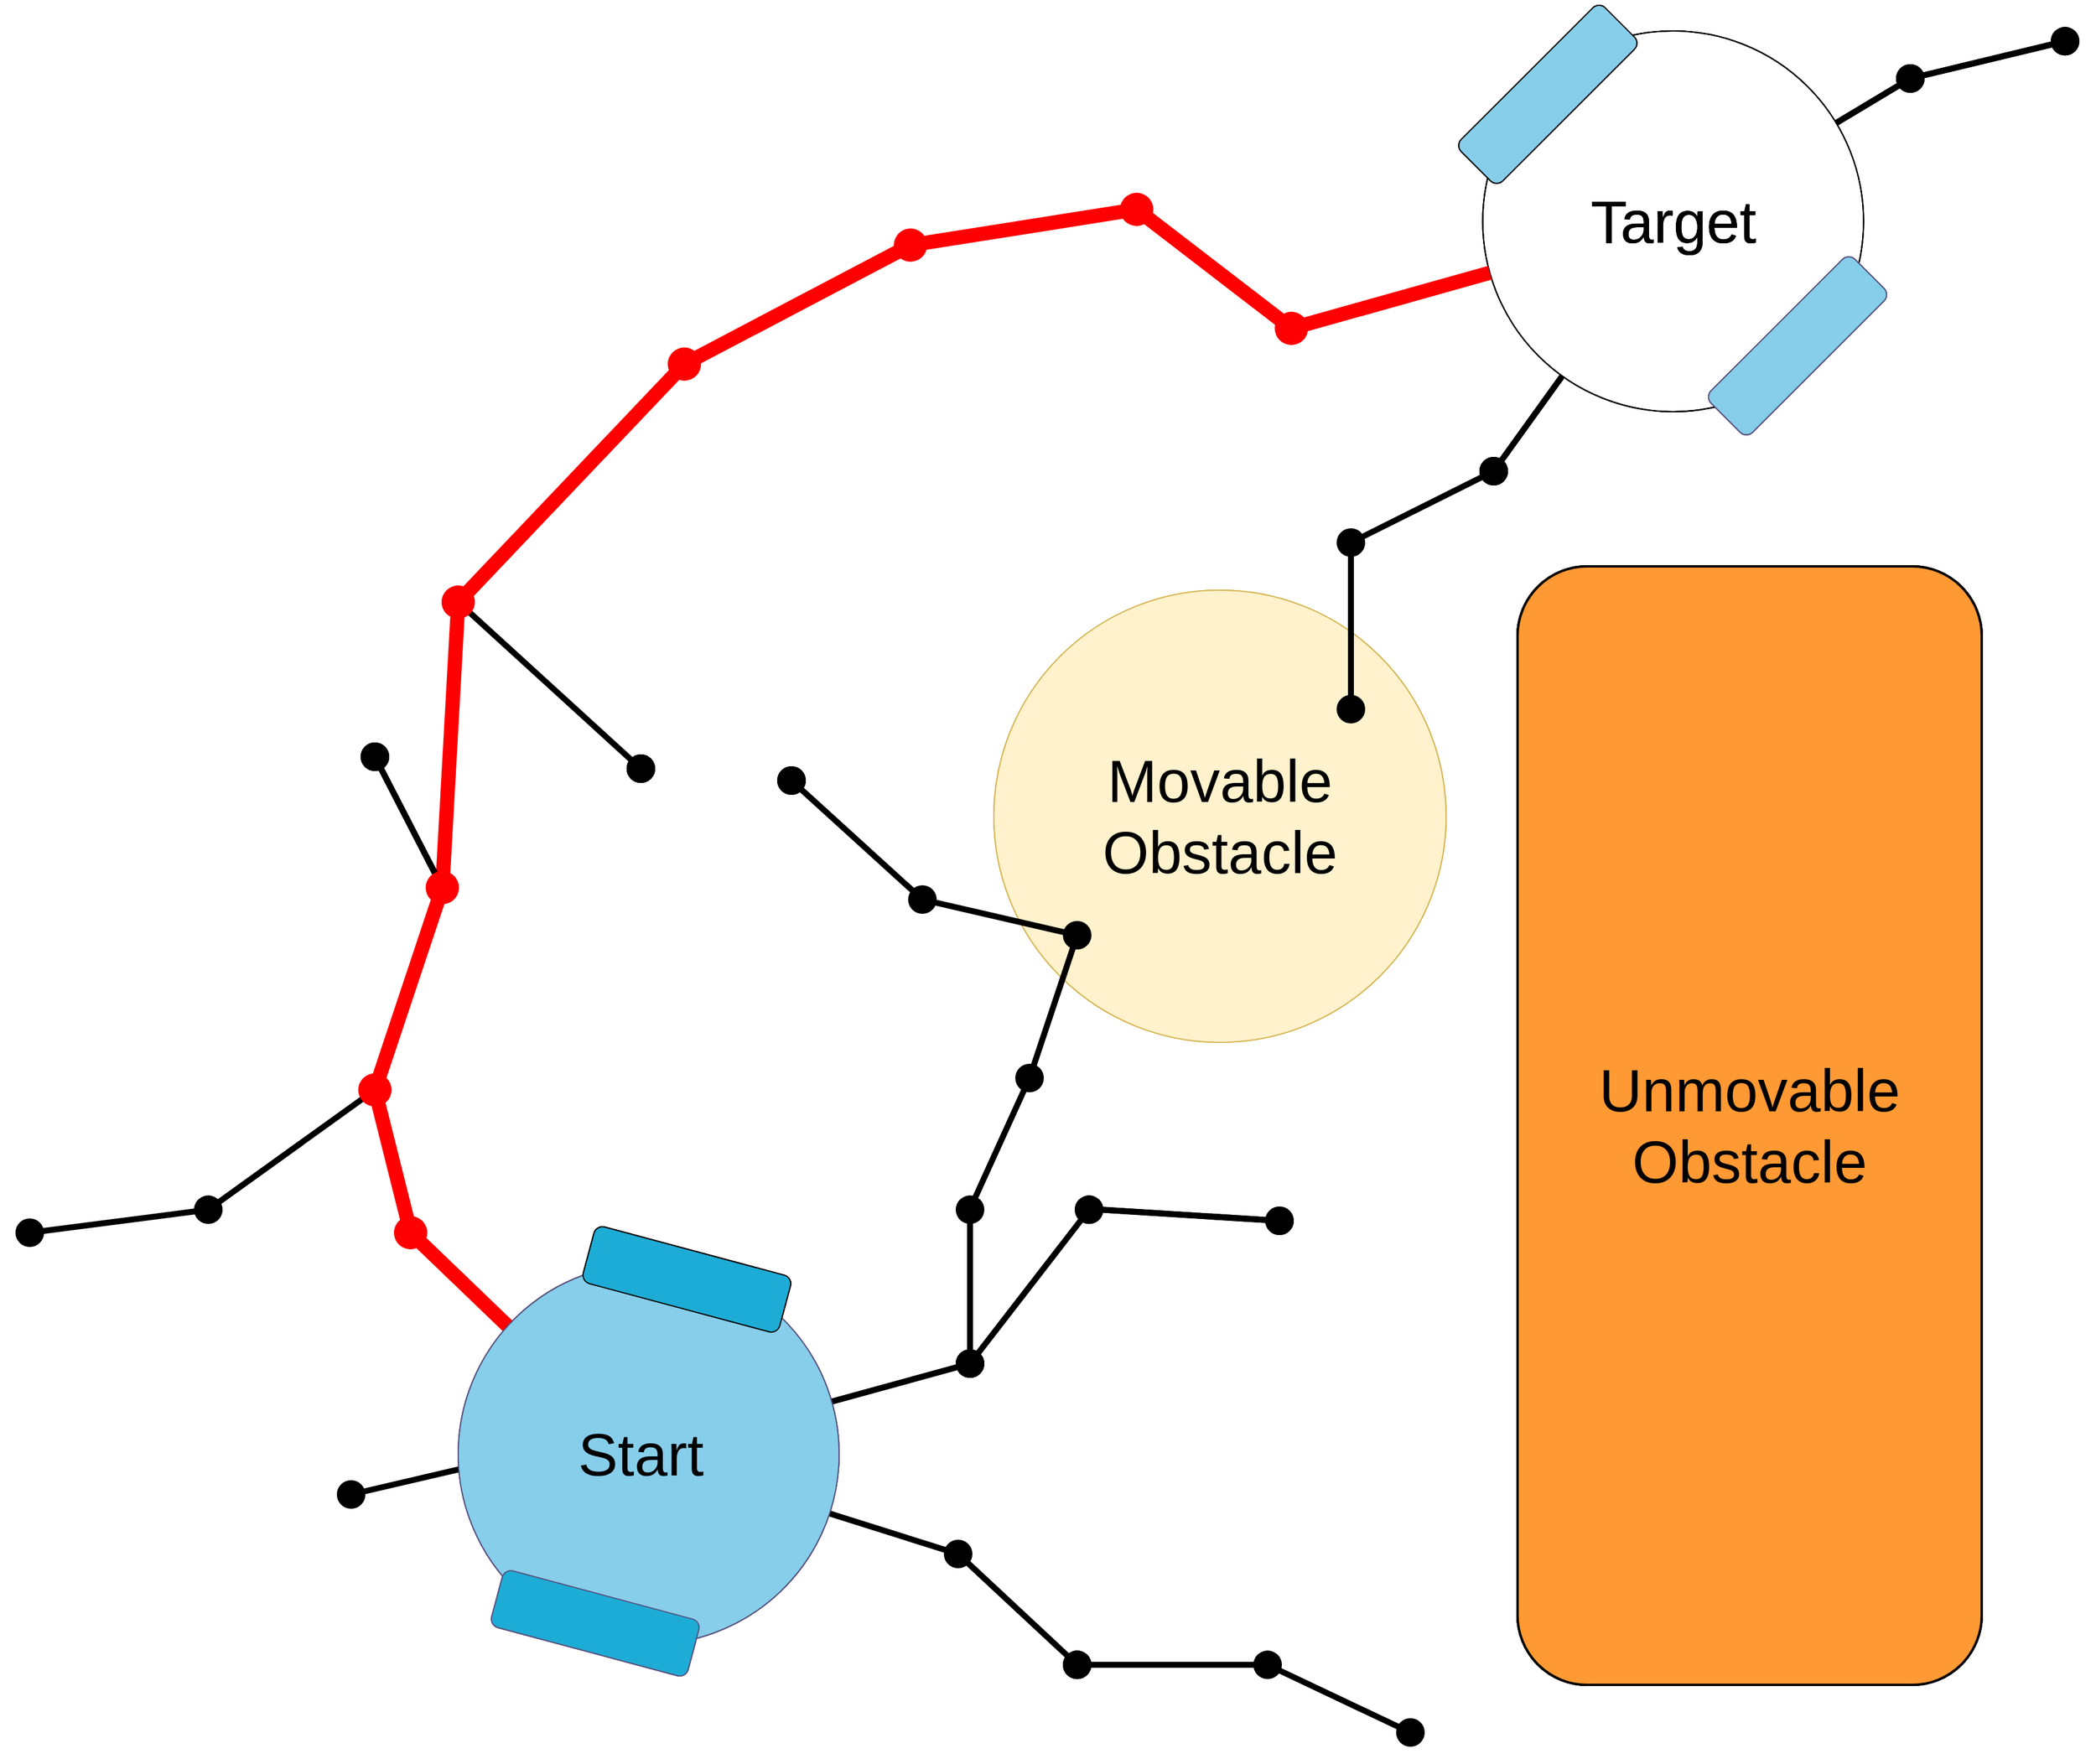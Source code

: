 <mxfile version="20.7.4" type="device"><diagram id="6tD936qQvChspxeGxZ8-" name="Page-1"><mxGraphModel dx="4435" dy="4375" grid="1" gridSize="10" guides="1" tooltips="1" connect="1" arrows="1" fold="1" page="1" pageScale="1" pageWidth="850" pageHeight="1100" math="0" shadow="0"><root><mxCell id="0"/><mxCell id="1" parent="0"/><mxCell id="Y378_VPwZKOwrCZ7YKba-2" value="" style="endArrow=none;html=1;rounded=0;fontSize=41;strokeWidth=5;exitX=0.531;exitY=0.45;exitDx=0;exitDy=0;exitPerimeter=0;" parent="1" target="Y378_VPwZKOwrCZ7YKba-56" edge="1"><mxGeometry width="50" height="50" relative="1" as="geometry"><mxPoint x="270" y="-1490" as="sourcePoint"/><mxPoint x="560" y="-1330" as="targetPoint"/><Array as="points"/></mxGeometry></mxCell><mxCell id="Y378_VPwZKOwrCZ7YKba-3" value="" style="endArrow=none;html=1;rounded=0;fontSize=41;strokeWidth=5;startArrow=none;entryX=0.596;entryY=0.471;entryDx=0;entryDy=0;entryPerimeter=0;exitX=0.459;exitY=0.543;exitDx=0;exitDy=0;exitPerimeter=0;" parent="1" edge="1"><mxGeometry width="50" height="50" relative="1" as="geometry"><mxPoint x="256.65" y="-1250" as="sourcePoint"/><mxPoint x="270" y="-1490" as="targetPoint"/></mxGeometry></mxCell><mxCell id="Y378_VPwZKOwrCZ7YKba-8" value="&lt;font style=&quot;&quot;&gt;&lt;font style=&quot;font-size: 50px;&quot;&gt;Target&lt;/font&gt;&lt;br&gt;&lt;/font&gt;" style="ellipse;whiteSpace=wrap;html=1;aspect=fixed;fillColor=none;strokeWidth=1;" parent="1" vertex="1"><mxGeometry x="1130.73" y="-1970" width="320" height="320" as="geometry"/></mxCell><mxCell id="Y378_VPwZKOwrCZ7YKba-9" value="" style="rounded=1;whiteSpace=wrap;html=1;rotation=-45;fillColor=#87CEEB;" parent="1" vertex="1"><mxGeometry x="1100" y="-1941.34" width="170.91" height="49.27" as="geometry"/></mxCell><mxCell id="Y378_VPwZKOwrCZ7YKba-10" value="" style="rounded=1;whiteSpace=wrap;html=1;rotation=-45;fillColor=#87CEEB;strokeColor=#56517e;gradientColor=none;" parent="1" vertex="1"><mxGeometry x="1309.82" y="-1730" width="170.91" height="49.27" as="geometry"/></mxCell><mxCell id="Y378_VPwZKOwrCZ7YKba-11" value="" style="group;rotation=15;fillColor=none;" parent="1" connectable="0" vertex="1"><mxGeometry x="236.647" y="-959.353" width="370.706" height="370.706" as="geometry"/></mxCell><mxCell id="Y378_VPwZKOwrCZ7YKba-12" value="&lt;font style=&quot;font-size: 41px;&quot;&gt;&lt;br&gt;&lt;/font&gt;" style="ellipse;whiteSpace=wrap;html=1;aspect=fixed;fillColor=#87CEEB;strokeColor=#56517e;strokeWidth=1;rotation=25;" parent="Y378_VPwZKOwrCZ7YKba-11" vertex="1"><mxGeometry x="33.35" y="25.35" width="320" height="320" as="geometry"/></mxCell><mxCell id="Y378_VPwZKOwrCZ7YKba-13" value="" style="rounded=1;whiteSpace=wrap;html=1;rotation=15;fillColor=#1dacd6;" parent="Y378_VPwZKOwrCZ7YKba-11" vertex="1"><mxGeometry x="140" y="14" width="170.91" height="49.27" as="geometry"/></mxCell><mxCell id="Y378_VPwZKOwrCZ7YKba-14" value="" style="rounded=1;whiteSpace=wrap;html=1;rotation=15;fillColor=#1dacd6;strokeColor=#56517e;gradientColor=none;" parent="Y378_VPwZKOwrCZ7YKba-11" vertex="1"><mxGeometry x="63" y="303" width="170.91" height="49.27" as="geometry"/></mxCell><mxCell id="Y378_VPwZKOwrCZ7YKba-15" value="&lt;font style=&quot;font-size: 51px;&quot;&gt;Start&lt;/font&gt;" style="text;html=1;align=center;verticalAlign=middle;resizable=0;points=[];autosize=1;strokeColor=none;fillColor=none;fontSize=41;" parent="1" vertex="1"><mxGeometry x="358.45" y="-809" width="130" height="70" as="geometry"/></mxCell><mxCell id="Y378_VPwZKOwrCZ7YKba-16" value="&lt;font style=&quot;font-size: 41px;&quot;&gt;Unmovable&lt;br&gt;Obstacle&lt;/font&gt;" style="rounded=1;whiteSpace=wrap;html=1;strokeWidth=2;fillColor=#FF9933;" parent="1" vertex="1"><mxGeometry x="1180" y="-1500" width="250" height="920" as="geometry"/></mxCell><mxCell id="Y378_VPwZKOwrCZ7YKba-17" value="&lt;font style=&quot;font-size: 50px;&quot;&gt;Movable&lt;br&gt;Obstacle&lt;/font&gt;" style="ellipse;whiteSpace=wrap;html=1;aspect=fixed;fillColor=#fff2cc;strokeColor=#d6b656;" parent="1" vertex="1"><mxGeometry x="720" y="-1500" width="380" height="380" as="geometry"/></mxCell><mxCell id="Y378_VPwZKOwrCZ7YKba-18" value="" style="endArrow=none;html=1;rounded=0;fontSize=41;entryX=0.45;entryY=0.6;entryDx=0;entryDy=0;entryPerimeter=0;strokeWidth=5;" parent="1" source="Y378_VPwZKOwrCZ7YKba-24" target="Y378_VPwZKOwrCZ7YKba-30" edge="1"><mxGeometry width="50" height="50" relative="1" as="geometry"><mxPoint x="510" y="-1860" as="sourcePoint"/><mxPoint x="390" y="-1744.63" as="targetPoint"/></mxGeometry></mxCell><mxCell id="Y378_VPwZKOwrCZ7YKba-19" value="" style="endArrow=none;html=1;rounded=0;fontSize=41;strokeWidth=5;" parent="1" edge="1"><mxGeometry width="50" height="50" relative="1" as="geometry"><mxPoint x="200" y="-1080.0" as="sourcePoint"/><mxPoint x="200" y="-1080" as="targetPoint"/></mxGeometry></mxCell><mxCell id="Y378_VPwZKOwrCZ7YKba-24" value="" style="shape=waypoint;sketch=0;fillStyle=solid;size=6;pointerEvents=1;points=[];fillColor=none;resizable=0;rotatable=0;perimeter=centerPerimeter;snapToPoint=1;fontSize=41;strokeColor=#000000;strokeWidth=10;" parent="1" vertex="1"><mxGeometry x="1600" y="-1981.34" width="40" height="40" as="geometry"/></mxCell><mxCell id="Y378_VPwZKOwrCZ7YKba-25" value="" style="shape=waypoint;sketch=0;fillStyle=solid;size=6;pointerEvents=1;points=[];fillColor=none;resizable=0;rotatable=0;perimeter=centerPerimeter;snapToPoint=1;fontSize=41;strokeColor=#000000;strokeWidth=10;" parent="1" vertex="1"><mxGeometry x="770" y="-616.83" width="40" height="40" as="geometry"/></mxCell><mxCell id="Y378_VPwZKOwrCZ7YKba-26" value="" style="shape=waypoint;sketch=0;fillStyle=solid;size=6;pointerEvents=1;points=[];fillColor=none;resizable=0;rotatable=0;perimeter=centerPerimeter;snapToPoint=1;fontSize=41;strokeColor=#000000;strokeWidth=10;" parent="1" vertex="1"><mxGeometry x="680" y="-870" width="40" height="40" as="geometry"/></mxCell><mxCell id="Y378_VPwZKOwrCZ7YKba-29" value="" style="shape=waypoint;sketch=0;fillStyle=solid;size=6;pointerEvents=1;points=[];fillColor=none;resizable=0;rotatable=0;perimeter=centerPerimeter;snapToPoint=1;fontSize=41;strokeColor=#000000;strokeWidth=10;" parent="1" vertex="1"><mxGeometry x="1120" y="-1620" width="40" height="40" as="geometry"/></mxCell><mxCell id="Y378_VPwZKOwrCZ7YKba-30" value="" style="shape=waypoint;sketch=0;fillStyle=solid;size=6;pointerEvents=1;points=[];fillColor=none;resizable=0;rotatable=0;perimeter=centerPerimeter;snapToPoint=1;fontSize=41;strokeColor=#000000;strokeWidth=10;" parent="1" vertex="1"><mxGeometry x="1470" y="-1950" width="40" height="40" as="geometry"/></mxCell><mxCell id="Y378_VPwZKOwrCZ7YKba-31" value="" style="shape=waypoint;sketch=0;fillStyle=solid;size=6;pointerEvents=1;points=[];fillColor=none;resizable=0;rotatable=0;perimeter=centerPerimeter;snapToPoint=1;fontSize=41;strokeColor=#000000;strokeWidth=10;" parent="1" vertex="1"><mxGeometry x="1000" y="-1420" width="40" height="40" as="geometry"/></mxCell><mxCell id="Y378_VPwZKOwrCZ7YKba-33" value="" style="shape=waypoint;sketch=0;fillStyle=solid;size=6;pointerEvents=1;points=[];fillColor=none;resizable=0;rotatable=0;perimeter=centerPerimeter;snapToPoint=1;fontSize=41;strokeColor=#000000;strokeWidth=10;" parent="1" vertex="1"><mxGeometry x="180" y="-1380" width="40" height="40" as="geometry"/></mxCell><mxCell id="Y378_VPwZKOwrCZ7YKba-34" value="" style="endArrow=none;html=1;rounded=0;fontSize=41;strokeWidth=5;startArrow=none;exitX=0;exitY=0.05;exitDx=0;exitDy=0;exitPerimeter=0;" parent="1" source="Y378_VPwZKOwrCZ7YKba-29" target="Y378_VPwZKOwrCZ7YKba-8" edge="1"><mxGeometry width="50" height="50" relative="1" as="geometry"><mxPoint x="210" y="-1070" as="sourcePoint"/><mxPoint x="411.543" y="-794" as="targetPoint"/></mxGeometry></mxCell><mxCell id="Y378_VPwZKOwrCZ7YKba-36" value="" style="endArrow=none;html=1;rounded=0;fontSize=41;strokeWidth=5;startArrow=none;strokeColor=#CB410B;" parent="1" edge="1"><mxGeometry width="50" height="50" relative="1" as="geometry"><mxPoint x="840" y="-1820" as="sourcePoint"/><mxPoint x="840" y="-1820" as="targetPoint"/><Array as="points"><mxPoint x="840" y="-1820"/></Array></mxGeometry></mxCell><mxCell id="Y378_VPwZKOwrCZ7YKba-37" value="" style="endArrow=none;html=1;rounded=0;fontSize=41;strokeWidth=5;" parent="1" source="Y378_VPwZKOwrCZ7YKba-30" target="Y378_VPwZKOwrCZ7YKba-8" edge="1"><mxGeometry width="50" height="50" relative="1" as="geometry"><mxPoint x="900" y="-1799.27" as="sourcePoint"/><mxPoint x="610" y="-1830.0" as="targetPoint"/><Array as="points"/></mxGeometry></mxCell><mxCell id="Y378_VPwZKOwrCZ7YKba-45" value="" style="endArrow=none;html=1;rounded=0;fontSize=41;strokeWidth=5;startArrow=none;exitDx=0;exitDy=0;exitPerimeter=0;" parent="1" edge="1"><mxGeometry width="50" height="50" relative="1" as="geometry"><mxPoint x="256.65" y="-1250" as="sourcePoint"/><mxPoint x="260" y="-1240" as="targetPoint"/></mxGeometry></mxCell><mxCell id="Y378_VPwZKOwrCZ7YKba-46" value="" style="endArrow=none;html=1;rounded=0;fontSize=41;strokeWidth=5;startArrow=none;" parent="1" edge="1"><mxGeometry width="50" height="50" relative="1" as="geometry"><mxPoint x="200" y="-1360" as="sourcePoint"/><mxPoint x="256.65" y="-1250" as="targetPoint"/></mxGeometry></mxCell><mxCell id="Y378_VPwZKOwrCZ7YKba-55" value="" style="shape=waypoint;sketch=0;fillStyle=solid;size=6;pointerEvents=1;points=[];fillColor=none;resizable=0;rotatable=0;perimeter=centerPerimeter;snapToPoint=1;fontSize=41;strokeColor=#000000;strokeWidth=10;" parent="1" vertex="1"><mxGeometry x="770" y="-1280" width="40" height="40" as="geometry"/></mxCell><mxCell id="Y378_VPwZKOwrCZ7YKba-56" value="" style="shape=waypoint;sketch=0;fillStyle=solid;size=6;pointerEvents=1;points=[];fillColor=none;resizable=0;rotatable=0;perimeter=centerPerimeter;snapToPoint=1;fontSize=41;strokeColor=#000000;strokeWidth=10;" parent="1" vertex="1"><mxGeometry x="403.45" y="-1370" width="40" height="40" as="geometry"/></mxCell><mxCell id="Y378_VPwZKOwrCZ7YKba-57" value="" style="shape=waypoint;sketch=0;fillStyle=solid;size=6;pointerEvents=1;points=[];fillColor=none;resizable=0;rotatable=0;perimeter=centerPerimeter;snapToPoint=1;fontSize=41;strokeColor=#000000;strokeWidth=10;" parent="1" vertex="1"><mxGeometry x="530" y="-1360" width="40" height="40" as="geometry"/></mxCell><mxCell id="Y378_VPwZKOwrCZ7YKba-66" value="&lt;font style=&quot;font-size: 50px;&quot;&gt;Unmovable&lt;br&gt;Obstacle&lt;/font&gt;" style="rounded=1;whiteSpace=wrap;html=1;strokeWidth=2;fillColor=#FF9933;" parent="1" vertex="1"><mxGeometry x="1160" y="-1520" width="390" height="940" as="geometry"/></mxCell><mxCell id="Y378_VPwZKOwrCZ7YKba-71" value="" style="endArrow=none;html=1;rounded=0;fontSize=41;strokeWidth=5;strokeColor=#CB410B;" parent="1" source="Y378_VPwZKOwrCZ7YKba-72" edge="1"><mxGeometry width="50" height="50" relative="1" as="geometry"><mxPoint x="-380" y="-1588.66" as="sourcePoint"/><mxPoint x="650" y="-1790.0" as="targetPoint"/></mxGeometry></mxCell><mxCell id="Y378_VPwZKOwrCZ7YKba-72" value="" style="shape=waypoint;sketch=0;fillStyle=solid;size=6;pointerEvents=1;points=[];fillColor=none;resizable=0;rotatable=0;perimeter=centerPerimeter;snapToPoint=1;fontSize=41;strokeColor=#CB410B;strokeWidth=10;" parent="1" vertex="1"><mxGeometry x="440" y="-1710" width="40" height="40" as="geometry"/></mxCell><mxCell id="Y378_VPwZKOwrCZ7YKba-73" value="" style="endArrow=none;html=1;rounded=0;fontSize=41;strokeWidth=12;entryX=0.444;entryY=0.51;entryDx=0;entryDy=0;entryPerimeter=0;exitX=0.416;exitY=0.605;exitDx=0;exitDy=0;exitPerimeter=0;strokeColor=#fe0001;" parent="1" source="Y378_VPwZKOwrCZ7YKba-72" edge="1"><mxGeometry width="50" height="50" relative="1" as="geometry"><mxPoint x="473.45" y="-1650.73" as="sourcePoint"/><mxPoint x="270" y="-1490" as="targetPoint"/></mxGeometry></mxCell><mxCell id="Y378_VPwZKOwrCZ7YKba-75" value="" style="shape=waypoint;sketch=0;fillStyle=solid;size=6;pointerEvents=1;points=[];fillColor=none;resizable=0;rotatable=0;perimeter=centerPerimeter;snapToPoint=1;fontSize=41;strokeColor=#CB410B;strokeWidth=10;" parent="1" vertex="1"><mxGeometry x="630" y="-1810" width="40" height="40" as="geometry"/></mxCell><mxCell id="Z4oEJPBdZ4U0555KeM3g-126" value="" style="endArrow=none;html=1;rounded=0;fontSize=41;strokeWidth=12;startArrow=none;entryX=0.596;entryY=0.471;entryDx=0;entryDy=0;entryPerimeter=0;exitX=0.459;exitY=0.543;exitDx=0;exitDy=0;exitPerimeter=0;strokeColor=#fe0001;" parent="1" edge="1"><mxGeometry width="50" height="50" relative="1" as="geometry"><mxPoint x="256.65" y="-1250" as="sourcePoint"/><mxPoint x="270" y="-1490" as="targetPoint"/></mxGeometry></mxCell><mxCell id="Z4oEJPBdZ4U0555KeM3g-127" value="" style="endArrow=none;html=1;rounded=0;fontSize=41;strokeWidth=5;exitX=0.333;exitY=0.533;exitDx=0;exitDy=0;exitPerimeter=0;" parent="1" source="Z4oEJPBdZ4U0555KeM3g-143" target="Z4oEJPBdZ4U0555KeM3g-135" edge="1"><mxGeometry width="50" height="50" relative="1" as="geometry"><mxPoint x="975" y="-649.27" as="sourcePoint"/><mxPoint x="685" y="-680" as="targetPoint"/><Array as="points"/></mxGeometry></mxCell><mxCell id="Z4oEJPBdZ4U0555KeM3g-128" value="&lt;font style=&quot;&quot;&gt;&lt;font style=&quot;font-size: 50px;&quot;&gt;Target&lt;/font&gt;&lt;br&gt;&lt;/font&gt;" style="ellipse;whiteSpace=wrap;html=1;aspect=fixed;fillColor=none;strokeWidth=1;" parent="1" vertex="1"><mxGeometry x="1130.73" y="-1970" width="320" height="320" as="geometry"/></mxCell><mxCell id="Z4oEJPBdZ4U0555KeM3g-129" value="" style="rounded=1;whiteSpace=wrap;html=1;rotation=-45;fillColor=#87CEEB;" parent="1" vertex="1"><mxGeometry x="1100" y="-1941.34" width="170.91" height="49.27" as="geometry"/></mxCell><mxCell id="Z4oEJPBdZ4U0555KeM3g-130" value="" style="rounded=1;whiteSpace=wrap;html=1;rotation=-45;fillColor=#87CEEB;strokeColor=#56517e;gradientColor=none;" parent="1" vertex="1"><mxGeometry x="1309.82" y="-1730" width="170.91" height="49.27" as="geometry"/></mxCell><mxCell id="Z4oEJPBdZ4U0555KeM3g-131" value="" style="group;rotation=15;fillColor=none;" parent="1" connectable="0" vertex="1"><mxGeometry x="236.647" y="-959.353" width="370.706" height="370.706" as="geometry"/></mxCell><mxCell id="Z4oEJPBdZ4U0555KeM3g-132" value="&lt;font style=&quot;font-size: 41px;&quot;&gt;&lt;br&gt;&lt;/font&gt;" style="ellipse;whiteSpace=wrap;html=1;aspect=fixed;fillColor=#87CEEB;strokeColor=#56517e;strokeWidth=1;rotation=25;" parent="Z4oEJPBdZ4U0555KeM3g-131" vertex="1"><mxGeometry x="33.35" y="25.35" width="320" height="320" as="geometry"/></mxCell><mxCell id="Z4oEJPBdZ4U0555KeM3g-133" value="" style="rounded=1;whiteSpace=wrap;html=1;rotation=15;fillColor=#1dacd6;" parent="Z4oEJPBdZ4U0555KeM3g-131" vertex="1"><mxGeometry x="140" y="14" width="170.91" height="49.27" as="geometry"/></mxCell><mxCell id="Z4oEJPBdZ4U0555KeM3g-134" value="" style="rounded=1;whiteSpace=wrap;html=1;rotation=15;fillColor=#1dacd6;strokeColor=#56517e;gradientColor=none;" parent="Z4oEJPBdZ4U0555KeM3g-131" vertex="1"><mxGeometry x="63" y="303" width="170.91" height="49.27" as="geometry"/></mxCell><mxCell id="Z4oEJPBdZ4U0555KeM3g-135" value="&lt;font style=&quot;font-size: 51px;&quot;&gt;Start&lt;/font&gt;" style="text;html=1;align=center;verticalAlign=middle;resizable=0;points=[];autosize=1;strokeColor=none;fillColor=none;fontSize=41;" parent="1" vertex="1"><mxGeometry x="358.45" y="-809" width="130" height="70" as="geometry"/></mxCell><mxCell id="Z4oEJPBdZ4U0555KeM3g-136" value="&lt;font style=&quot;font-size: 41px;&quot;&gt;Unmovable&lt;br&gt;Obstacle&lt;/font&gt;" style="rounded=1;whiteSpace=wrap;html=1;strokeWidth=2;fillColor=#FF9933;" parent="1" vertex="1"><mxGeometry x="1180" y="-1500" width="250" height="920" as="geometry"/></mxCell><mxCell id="Z4oEJPBdZ4U0555KeM3g-137" value="&lt;font style=&quot;font-size: 50px;&quot;&gt;Movable&lt;br&gt;Obstacle&lt;/font&gt;" style="ellipse;whiteSpace=wrap;html=1;aspect=fixed;fillColor=#fff2cc;strokeColor=#d6b656;" parent="1" vertex="1"><mxGeometry x="720" y="-1500" width="380" height="380" as="geometry"/></mxCell><mxCell id="Z4oEJPBdZ4U0555KeM3g-138" value="" style="endArrow=none;html=1;rounded=0;fontSize=41;entryX=0.45;entryY=0.6;entryDx=0;entryDy=0;entryPerimeter=0;strokeWidth=5;" parent="1" source="Z4oEJPBdZ4U0555KeM3g-141" target="Z4oEJPBdZ4U0555KeM3g-145" edge="1"><mxGeometry width="50" height="50" relative="1" as="geometry"><mxPoint x="510" y="-1860" as="sourcePoint"/><mxPoint x="390" y="-1744.63" as="targetPoint"/></mxGeometry></mxCell><mxCell id="Z4oEJPBdZ4U0555KeM3g-139" value="" style="endArrow=none;html=1;rounded=0;fontSize=41;strokeWidth=5;" parent="1" edge="1"><mxGeometry width="50" height="50" relative="1" as="geometry"><mxPoint x="200" y="-1080" as="sourcePoint"/><mxPoint x="200" y="-1080" as="targetPoint"/></mxGeometry></mxCell><mxCell id="Z4oEJPBdZ4U0555KeM3g-141" value="" style="shape=waypoint;sketch=0;fillStyle=solid;size=6;pointerEvents=1;points=[];fillColor=none;resizable=0;rotatable=0;perimeter=centerPerimeter;snapToPoint=1;fontSize=41;strokeColor=#000000;strokeWidth=10;" parent="1" vertex="1"><mxGeometry x="1600" y="-1981.34" width="40" height="40" as="geometry"/></mxCell><mxCell id="Z4oEJPBdZ4U0555KeM3g-142" value="" style="shape=waypoint;sketch=0;fillStyle=solid;size=6;pointerEvents=1;points=[];fillColor=none;resizable=0;rotatable=0;perimeter=centerPerimeter;snapToPoint=1;fontSize=41;strokeColor=#000000;strokeWidth=10;" parent="1" vertex="1"><mxGeometry x="770" y="-616.83" width="40" height="40" as="geometry"/></mxCell><mxCell id="Z4oEJPBdZ4U0555KeM3g-143" value="" style="shape=waypoint;sketch=0;fillStyle=solid;size=6;pointerEvents=1;points=[];fillColor=none;resizable=0;rotatable=0;perimeter=centerPerimeter;snapToPoint=1;fontSize=41;strokeColor=#000000;strokeWidth=10;" parent="1" vertex="1"><mxGeometry x="680" y="-870" width="40" height="40" as="geometry"/></mxCell><mxCell id="Z4oEJPBdZ4U0555KeM3g-144" value="" style="shape=waypoint;sketch=0;fillStyle=solid;size=6;pointerEvents=1;points=[];fillColor=none;resizable=0;rotatable=0;perimeter=centerPerimeter;snapToPoint=1;fontSize=41;strokeColor=#000000;strokeWidth=10;" parent="1" vertex="1"><mxGeometry x="1120" y="-1620" width="40" height="40" as="geometry"/></mxCell><mxCell id="Z4oEJPBdZ4U0555KeM3g-145" value="" style="shape=waypoint;sketch=0;fillStyle=solid;size=6;pointerEvents=1;points=[];fillColor=none;resizable=0;rotatable=0;perimeter=centerPerimeter;snapToPoint=1;fontSize=41;strokeColor=#000000;strokeWidth=10;" parent="1" vertex="1"><mxGeometry x="1470" y="-1950" width="40" height="40" as="geometry"/></mxCell><mxCell id="Z4oEJPBdZ4U0555KeM3g-146" value="" style="shape=waypoint;sketch=0;fillStyle=solid;size=6;pointerEvents=1;points=[];fillColor=none;resizable=0;rotatable=0;perimeter=centerPerimeter;snapToPoint=1;fontSize=41;strokeColor=#000000;strokeWidth=10;" parent="1" vertex="1"><mxGeometry x="1000" y="-1420" width="40" height="40" as="geometry"/></mxCell><mxCell id="Z4oEJPBdZ4U0555KeM3g-147" value="" style="shape=waypoint;sketch=0;fillStyle=solid;size=6;pointerEvents=1;points=[];fillColor=none;resizable=0;rotatable=0;perimeter=centerPerimeter;snapToPoint=1;fontSize=41;strokeColor=#000000;strokeWidth=10;" parent="1" vertex="1"><mxGeometry x="180" y="-1380" width="40" height="40" as="geometry"/></mxCell><mxCell id="Z4oEJPBdZ4U0555KeM3g-148" value="" style="endArrow=none;html=1;rounded=0;fontSize=41;strokeWidth=5;startArrow=none;strokeColor=#CB410B;" parent="1" source="Z4oEJPBdZ4U0555KeM3g-154" edge="1"><mxGeometry width="50" height="50" relative="1" as="geometry"><mxPoint x="890" y="-1809.27" as="sourcePoint"/><mxPoint x="840" y="-1820" as="targetPoint"/><Array as="points"><mxPoint x="840" y="-1820"/></Array></mxGeometry></mxCell><mxCell id="Z4oEJPBdZ4U0555KeM3g-149" value="" style="endArrow=none;html=1;rounded=0;fontSize=41;strokeWidth=5;" parent="1" source="Z4oEJPBdZ4U0555KeM3g-145" target="Z4oEJPBdZ4U0555KeM3g-128" edge="1"><mxGeometry width="50" height="50" relative="1" as="geometry"><mxPoint x="900" y="-1799.27" as="sourcePoint"/><mxPoint x="610" y="-1830.0" as="targetPoint"/><Array as="points"/></mxGeometry></mxCell><mxCell id="Z4oEJPBdZ4U0555KeM3g-150" value="" style="endArrow=none;html=1;rounded=0;fontSize=41;strokeWidth=5;startArrow=none;entryX=0.484;entryY=0.57;entryDx=0;entryDy=0;entryPerimeter=0;" parent="1" edge="1"><mxGeometry width="50" height="50" relative="1" as="geometry"><mxPoint x="200" y="-1080" as="sourcePoint"/><mxPoint x="256.65" y="-1250" as="targetPoint"/></mxGeometry></mxCell><mxCell id="Z4oEJPBdZ4U0555KeM3g-151" value="" style="endArrow=none;html=1;rounded=0;fontSize=41;strokeWidth=5;startArrow=none;exitDx=0;exitDy=0;exitPerimeter=0;" parent="1" edge="1"><mxGeometry width="50" height="50" relative="1" as="geometry"><mxPoint x="256.65" y="-1250" as="sourcePoint"/><mxPoint x="260" y="-1240" as="targetPoint"/></mxGeometry></mxCell><mxCell id="Z4oEJPBdZ4U0555KeM3g-152" value="" style="endArrow=none;html=1;rounded=0;fontSize=41;strokeWidth=5;startArrow=none;" parent="1" edge="1"><mxGeometry width="50" height="50" relative="1" as="geometry"><mxPoint x="200" y="-1360.0" as="sourcePoint"/><mxPoint x="256.65" y="-1250" as="targetPoint"/></mxGeometry></mxCell><mxCell id="Z4oEJPBdZ4U0555KeM3g-154" value="" style="shape=waypoint;sketch=0;fillStyle=solid;size=6;pointerEvents=1;points=[];fillColor=none;resizable=0;rotatable=0;perimeter=centerPerimeter;snapToPoint=1;fontSize=41;strokeColor=#CB410B;strokeWidth=10;" parent="1" vertex="1"><mxGeometry x="820" y="-1840" width="40" height="40" as="geometry"/></mxCell><mxCell id="Z4oEJPBdZ4U0555KeM3g-156" value="" style="shape=waypoint;sketch=0;fillStyle=solid;size=6;pointerEvents=1;points=[];fillColor=none;resizable=0;rotatable=0;perimeter=centerPerimeter;snapToPoint=1;fontSize=41;strokeColor=#000000;strokeWidth=10;" parent="1" vertex="1"><mxGeometry x="780" y="-999.35" width="40" height="40" as="geometry"/></mxCell><mxCell id="Z4oEJPBdZ4U0555KeM3g-157" value="" style="shape=waypoint;sketch=0;fillStyle=solid;size=6;pointerEvents=1;points=[];fillColor=none;resizable=0;rotatable=0;perimeter=centerPerimeter;snapToPoint=1;fontSize=41;strokeColor=#000000;strokeWidth=10;" parent="1" vertex="1"><mxGeometry x="940" y="-990" width="40" height="40" as="geometry"/></mxCell><mxCell id="Z4oEJPBdZ4U0555KeM3g-158" value="" style="shape=waypoint;sketch=0;fillStyle=solid;size=6;pointerEvents=1;points=[];fillColor=none;resizable=0;rotatable=0;perimeter=centerPerimeter;snapToPoint=1;fontSize=41;strokeColor=#000000;strokeWidth=10;" parent="1" vertex="1"><mxGeometry x="403.45" y="-1370" width="40" height="40" as="geometry"/></mxCell><mxCell id="Z4oEJPBdZ4U0555KeM3g-159" value="" style="shape=waypoint;sketch=0;fillStyle=solid;size=6;pointerEvents=1;points=[];fillColor=none;resizable=0;rotatable=0;perimeter=centerPerimeter;snapToPoint=1;fontSize=41;strokeColor=#000000;strokeWidth=10;" parent="1" vertex="1"><mxGeometry x="530" y="-1360" width="40" height="40" as="geometry"/></mxCell><mxCell id="Z4oEJPBdZ4U0555KeM3g-160" value="" style="endArrow=none;html=1;rounded=0;fontSize=41;strokeWidth=5;exitX=0.375;exitY=0.45;exitDx=0;exitDy=0;exitPerimeter=0;" parent="1" source="Z4oEJPBdZ4U0555KeM3g-157" edge="1"><mxGeometry width="50" height="50" relative="1" as="geometry"><mxPoint x="720" y="-830" as="sourcePoint"/><mxPoint x="800" y="-980" as="targetPoint"/><Array as="points"/></mxGeometry></mxCell><mxCell id="Z4oEJPBdZ4U0555KeM3g-163" value="&lt;font style=&quot;font-size: 50px;&quot;&gt;Unmovable&lt;br&gt;Obstacle&lt;/font&gt;" style="rounded=1;whiteSpace=wrap;html=1;strokeWidth=2;fillColor=#FF9933;" parent="1" vertex="1"><mxGeometry x="1160" y="-1520" width="390" height="940" as="geometry"/></mxCell><mxCell id="Z4oEJPBdZ4U0555KeM3g-164" value="" style="endArrow=none;html=1;rounded=0;fontSize=41;strokeWidth=5;entryX=0.481;entryY=0.625;entryDx=0;entryDy=0;entryPerimeter=0;strokeColor=#CB410B;" parent="1" edge="1"><mxGeometry width="50" height="50" relative="1" as="geometry"><mxPoint x="650" y="-1790" as="sourcePoint"/><mxPoint x="840" y="-1820" as="targetPoint"/></mxGeometry></mxCell><mxCell id="Z4oEJPBdZ4U0555KeM3g-165" value="" style="endArrow=none;html=1;rounded=0;fontSize=41;strokeWidth=5;strokeColor=#CB410B;" parent="1" edge="1"><mxGeometry width="50" height="50" relative="1" as="geometry"><mxPoint x="460" y="-1690" as="sourcePoint"/><mxPoint x="650" y="-1790.0" as="targetPoint"/></mxGeometry></mxCell><mxCell id="Z4oEJPBdZ4U0555KeM3g-166" value="" style="shape=waypoint;sketch=0;fillStyle=solid;size=6;pointerEvents=1;points=[];fillColor=none;resizable=0;rotatable=0;perimeter=centerPerimeter;snapToPoint=1;fontSize=41;strokeColor=#CB410B;strokeWidth=10;" parent="1" vertex="1"><mxGeometry x="630" y="-1810" width="40" height="40" as="geometry"/></mxCell><mxCell id="Z4oEJPBdZ4U0555KeM3g-167" value="" style="shape=waypoint;sketch=0;fillStyle=solid;size=6;pointerEvents=1;points=[];fillColor=none;resizable=0;rotatable=0;perimeter=centerPerimeter;snapToPoint=1;fontSize=41;strokeColor=#CB410B;strokeWidth=10;" parent="1" vertex="1"><mxGeometry x="440" y="-1710" width="40" height="40" as="geometry"/></mxCell><mxCell id="Z4oEJPBdZ4U0555KeM3g-169" value="" style="endArrow=none;html=1;rounded=0;fontSize=41;strokeWidth=5;startArrow=none;exitX=0.35;exitY=-0.1;exitDx=0;exitDy=0;exitPerimeter=0;" parent="1" source="Z4oEJPBdZ4U0555KeM3g-217" edge="1"><mxGeometry width="50" height="50" relative="1" as="geometry"><mxPoint x="210" y="-1070" as="sourcePoint"/><mxPoint x="411.543" y="-794" as="targetPoint"/></mxGeometry></mxCell><mxCell id="Z4oEJPBdZ4U0555KeM3g-170" value="" style="endArrow=none;html=1;rounded=0;fontSize=41;strokeWidth=5;" parent="1" source="Z4oEJPBdZ4U0555KeM3g-190" target="Z4oEJPBdZ4U0555KeM3g-180" edge="1"><mxGeometry width="50" height="50" relative="1" as="geometry"><mxPoint x="945" y="-679.27" as="sourcePoint"/><mxPoint x="655" y="-710" as="targetPoint"/><Array as="points"><mxPoint x="690" y="-690"/></Array></mxGeometry></mxCell><mxCell id="Z4oEJPBdZ4U0555KeM3g-171" value="" style="endArrow=none;html=1;rounded=0;fontSize=41;strokeWidth=5;exitX=0.333;exitY=0.533;exitDx=0;exitDy=0;exitPerimeter=0;" parent="1" source="Z4oEJPBdZ4U0555KeM3g-191" target="Z4oEJPBdZ4U0555KeM3g-180" edge="1"><mxGeometry width="50" height="50" relative="1" as="geometry"><mxPoint x="975" y="-649.27" as="sourcePoint"/><mxPoint x="685" y="-680" as="targetPoint"/><Array as="points"/></mxGeometry></mxCell><mxCell id="Z4oEJPBdZ4U0555KeM3g-172" value="" style="endArrow=none;html=1;rounded=0;fontSize=41;strokeWidth=12;startArrow=none;strokeColor=#fe0001;" parent="1" source="Z4oEJPBdZ4U0555KeM3g-185" target="Z4oEJPBdZ4U0555KeM3g-180" edge="1"><mxGeometry width="50" height="50" relative="1" as="geometry"><mxPoint x="200" y="-1080" as="sourcePoint"/><mxPoint x="-130" y="-1440" as="targetPoint"/><Array as="points"><mxPoint x="230" y="-960"/></Array></mxGeometry></mxCell><mxCell id="Z4oEJPBdZ4U0555KeM3g-173" value="&lt;font style=&quot;&quot;&gt;&lt;font style=&quot;font-size: 50px;&quot;&gt;Target&lt;/font&gt;&lt;br&gt;&lt;/font&gt;" style="ellipse;whiteSpace=wrap;html=1;aspect=fixed;fillColor=none;strokeWidth=1;" parent="1" vertex="1"><mxGeometry x="1130.73" y="-1970" width="320" height="320" as="geometry"/></mxCell><mxCell id="Z4oEJPBdZ4U0555KeM3g-174" value="" style="rounded=1;whiteSpace=wrap;html=1;rotation=-45;fillColor=#87CEEB;" parent="1" vertex="1"><mxGeometry x="1100" y="-1941.34" width="170.91" height="49.27" as="geometry"/></mxCell><mxCell id="Z4oEJPBdZ4U0555KeM3g-175" value="" style="rounded=1;whiteSpace=wrap;html=1;rotation=-45;fillColor=#87CEEB;strokeColor=#56517e;gradientColor=none;" parent="1" vertex="1"><mxGeometry x="1309.82" y="-1730" width="170.91" height="49.27" as="geometry"/></mxCell><mxCell id="Z4oEJPBdZ4U0555KeM3g-176" value="" style="group;rotation=15;fillColor=none;" parent="1" connectable="0" vertex="1"><mxGeometry x="236.647" y="-959.353" width="370.706" height="370.706" as="geometry"/></mxCell><mxCell id="Z4oEJPBdZ4U0555KeM3g-177" value="&lt;font style=&quot;font-size: 41px;&quot;&gt;&lt;br&gt;&lt;/font&gt;" style="ellipse;whiteSpace=wrap;html=1;aspect=fixed;fillColor=#87CEEB;strokeColor=#56517e;strokeWidth=1;rotation=25;" parent="Z4oEJPBdZ4U0555KeM3g-176" vertex="1"><mxGeometry x="33.35" y="25.35" width="320" height="320" as="geometry"/></mxCell><mxCell id="Z4oEJPBdZ4U0555KeM3g-178" value="" style="rounded=1;whiteSpace=wrap;html=1;rotation=15;fillColor=#1dacd6;" parent="Z4oEJPBdZ4U0555KeM3g-176" vertex="1"><mxGeometry x="140" y="14" width="170.91" height="49.27" as="geometry"/></mxCell><mxCell id="Z4oEJPBdZ4U0555KeM3g-179" value="" style="rounded=1;whiteSpace=wrap;html=1;rotation=15;fillColor=#1dacd6;strokeColor=#56517e;gradientColor=none;" parent="Z4oEJPBdZ4U0555KeM3g-176" vertex="1"><mxGeometry x="63" y="303" width="170.91" height="49.27" as="geometry"/></mxCell><mxCell id="Z4oEJPBdZ4U0555KeM3g-180" value="&lt;font style=&quot;font-size: 50px;&quot;&gt;Start&lt;/font&gt;" style="text;html=1;align=center;verticalAlign=middle;resizable=0;points=[];autosize=1;strokeColor=none;fillColor=none;fontSize=41;" parent="1" vertex="1"><mxGeometry x="358.45" y="-809" width="130" height="70" as="geometry"/></mxCell><mxCell id="Z4oEJPBdZ4U0555KeM3g-181" value="&lt;font style=&quot;font-size: 50px;&quot;&gt;Unmovable&lt;br&gt;Obstacle&lt;/font&gt;" style="rounded=1;whiteSpace=wrap;html=1;strokeWidth=2;fillColor=#FF9933;" parent="1" vertex="1"><mxGeometry x="1160" y="-1520" width="390" height="940" as="geometry"/></mxCell><mxCell id="Z4oEJPBdZ4U0555KeM3g-182" value="&lt;font style=&quot;font-size: 50px;&quot;&gt;Movable&lt;br&gt;Obstacle&lt;/font&gt;" style="ellipse;whiteSpace=wrap;html=1;aspect=fixed;fillColor=#fff2cc;strokeColor=#d6b656;" parent="1" vertex="1"><mxGeometry x="720" y="-1500" width="380" height="380" as="geometry"/></mxCell><mxCell id="Z4oEJPBdZ4U0555KeM3g-183" value="" style="endArrow=none;html=1;rounded=0;fontSize=41;entryX=0.45;entryY=0.6;entryDx=0;entryDy=0;entryPerimeter=0;strokeWidth=5;" parent="1" source="Z4oEJPBdZ4U0555KeM3g-189" target="Z4oEJPBdZ4U0555KeM3g-195" edge="1"><mxGeometry width="50" height="50" relative="1" as="geometry"><mxPoint x="510" y="-1860" as="sourcePoint"/><mxPoint x="390" y="-1744.63" as="targetPoint"/></mxGeometry></mxCell><mxCell id="Z4oEJPBdZ4U0555KeM3g-184" value="" style="endArrow=none;html=1;rounded=0;fontSize=41;strokeWidth=5;" parent="1" target="Z4oEJPBdZ4U0555KeM3g-185" edge="1"><mxGeometry width="50" height="50" relative="1" as="geometry"><mxPoint x="200" y="-1080" as="sourcePoint"/><mxPoint x="401.543" y="-804" as="targetPoint"/></mxGeometry></mxCell><mxCell id="Z4oEJPBdZ4U0555KeM3g-186" value="" style="shape=waypoint;sketch=0;fillStyle=solid;size=6;pointerEvents=1;points=[];fillColor=none;resizable=0;rotatable=0;perimeter=centerPerimeter;snapToPoint=1;fontSize=41;strokeColor=#000000;strokeWidth=10;" parent="1" vertex="1"><mxGeometry x="-110" y="-980" width="40" height="40" as="geometry"/></mxCell><mxCell id="Z4oEJPBdZ4U0555KeM3g-187" value="" style="shape=waypoint;sketch=0;fillStyle=solid;size=6;pointerEvents=1;points=[];fillColor=none;resizable=0;rotatable=0;perimeter=centerPerimeter;snapToPoint=1;fontSize=41;strokeColor=#000000;strokeWidth=10;" parent="1" vertex="1"><mxGeometry x="40" y="-999.35" width="40" height="40" as="geometry"/></mxCell><mxCell id="Z4oEJPBdZ4U0555KeM3g-188" value="" style="shape=waypoint;sketch=0;fillStyle=solid;size=6;pointerEvents=1;points=[];fillColor=none;resizable=0;rotatable=0;perimeter=centerPerimeter;snapToPoint=1;fontSize=41;strokeColor=#FE0001;strokeWidth=12;" parent="1" vertex="1"><mxGeometry x="950" y="-1740" width="40" height="40" as="geometry"/></mxCell><mxCell id="Z4oEJPBdZ4U0555KeM3g-189" value="" style="shape=waypoint;sketch=0;fillStyle=solid;size=6;pointerEvents=1;points=[];fillColor=none;resizable=0;rotatable=0;perimeter=centerPerimeter;snapToPoint=1;fontSize=41;strokeColor=#000000;strokeWidth=10;" parent="1" vertex="1"><mxGeometry x="1600" y="-1981.34" width="40" height="40" as="geometry"/></mxCell><mxCell id="Z4oEJPBdZ4U0555KeM3g-190" value="" style="shape=waypoint;sketch=0;fillStyle=solid;size=6;pointerEvents=1;points=[];fillColor=none;resizable=0;rotatable=0;perimeter=centerPerimeter;snapToPoint=1;fontSize=41;strokeColor=#000000;strokeWidth=10;" parent="1" vertex="1"><mxGeometry x="770" y="-616.83" width="40" height="40" as="geometry"/></mxCell><mxCell id="Z4oEJPBdZ4U0555KeM3g-191" value="" style="shape=waypoint;sketch=0;fillStyle=solid;size=6;pointerEvents=1;points=[];fillColor=none;resizable=0;rotatable=0;perimeter=centerPerimeter;snapToPoint=1;fontSize=41;strokeColor=#000000;strokeWidth=10;" parent="1" vertex="1"><mxGeometry x="680" y="-870" width="40" height="40" as="geometry"/></mxCell><mxCell id="Z4oEJPBdZ4U0555KeM3g-192" value="" style="shape=waypoint;sketch=0;fillStyle=solid;size=6;pointerEvents=1;points=[];fillColor=none;resizable=0;rotatable=0;perimeter=centerPerimeter;snapToPoint=1;fontSize=41;strokeColor=#000000;strokeWidth=10;" parent="1" vertex="1"><mxGeometry x="1050" y="-560" width="40" height="40" as="geometry"/></mxCell><mxCell id="Z4oEJPBdZ4U0555KeM3g-193" value="" style="shape=waypoint;sketch=0;fillStyle=solid;size=6;pointerEvents=1;points=[];fillColor=none;resizable=0;rotatable=0;perimeter=centerPerimeter;snapToPoint=1;fontSize=41;strokeColor=#000000;strokeWidth=10;" parent="1" vertex="1"><mxGeometry x="930" y="-616.83" width="40" height="40" as="geometry"/></mxCell><mxCell id="Z4oEJPBdZ4U0555KeM3g-194" value="" style="shape=waypoint;sketch=0;fillStyle=solid;size=6;pointerEvents=1;points=[];fillColor=none;resizable=0;rotatable=0;perimeter=centerPerimeter;snapToPoint=1;fontSize=41;strokeColor=#000000;strokeWidth=10;" parent="1" vertex="1"><mxGeometry x="1120" y="-1620" width="40" height="40" as="geometry"/></mxCell><mxCell id="Z4oEJPBdZ4U0555KeM3g-195" value="" style="shape=waypoint;sketch=0;fillStyle=solid;size=6;pointerEvents=1;points=[];fillColor=none;resizable=0;rotatable=0;perimeter=centerPerimeter;snapToPoint=1;fontSize=41;strokeColor=#000000;strokeWidth=10;" parent="1" vertex="1"><mxGeometry x="1470" y="-1950" width="40" height="40" as="geometry"/></mxCell><mxCell id="Z4oEJPBdZ4U0555KeM3g-196" value="" style="shape=waypoint;sketch=0;fillStyle=solid;size=6;pointerEvents=1;points=[];fillColor=none;resizable=0;rotatable=0;perimeter=centerPerimeter;snapToPoint=1;fontSize=41;strokeColor=#000000;strokeWidth=10;" parent="1" vertex="1"><mxGeometry x="1000" y="-1420" width="40" height="40" as="geometry"/></mxCell><mxCell id="Z4oEJPBdZ4U0555KeM3g-197" value="" style="shape=waypoint;sketch=0;fillStyle=solid;size=6;pointerEvents=1;points=[];fillColor=none;resizable=0;rotatable=0;perimeter=centerPerimeter;snapToPoint=1;fontSize=41;strokeColor=#000000;strokeWidth=10;" parent="1" vertex="1"><mxGeometry x="1000" y="-1560" width="40" height="40" as="geometry"/></mxCell><mxCell id="Z4oEJPBdZ4U0555KeM3g-198" value="" style="shape=waypoint;sketch=0;fillStyle=solid;size=6;pointerEvents=1;points=[];fillColor=none;resizable=0;rotatable=0;perimeter=centerPerimeter;snapToPoint=1;fontSize=41;strokeColor=#000000;strokeWidth=10;" parent="1" vertex="1"><mxGeometry x="180" y="-1380" width="40" height="40" as="geometry"/></mxCell><mxCell id="Z4oEJPBdZ4U0555KeM3g-199" value="" style="endArrow=none;html=1;rounded=0;fontSize=41;strokeWidth=5;startArrow=none;exitX=0;exitY=0.05;exitDx=0;exitDy=0;exitPerimeter=0;" parent="1" source="Z4oEJPBdZ4U0555KeM3g-194" target="Z4oEJPBdZ4U0555KeM3g-173" edge="1"><mxGeometry width="50" height="50" relative="1" as="geometry"><mxPoint x="210" y="-1070" as="sourcePoint"/><mxPoint x="411.543" y="-794" as="targetPoint"/></mxGeometry></mxCell><mxCell id="Z4oEJPBdZ4U0555KeM3g-200" value="" style="endArrow=none;html=1;rounded=0;fontSize=41;entryX=0.678;entryY=0.385;entryDx=0;entryDy=0;entryPerimeter=0;strokeWidth=5;exitX=0.428;exitY=0.503;exitDx=0;exitDy=0;exitPerimeter=0;" parent="1" source="Z4oEJPBdZ4U0555KeM3g-194" target="Z4oEJPBdZ4U0555KeM3g-197" edge="1"><mxGeometry width="50" height="50" relative="1" as="geometry"><mxPoint x="880" y="-1819.27" as="sourcePoint"/><mxPoint x="590" y="-1850.0" as="targetPoint"/><Array as="points"/></mxGeometry></mxCell><mxCell id="Z4oEJPBdZ4U0555KeM3g-201" value="" style="endArrow=none;html=1;rounded=0;fontSize=41;strokeWidth=5;startArrow=none;strokeColor=#CB410B;" parent="1" source="Z4oEJPBdZ4U0555KeM3g-214" edge="1"><mxGeometry width="50" height="50" relative="1" as="geometry"><mxPoint x="890" y="-1809.27" as="sourcePoint"/><mxPoint x="840" y="-1820" as="targetPoint"/><Array as="points"><mxPoint x="840" y="-1820"/></Array></mxGeometry></mxCell><mxCell id="Z4oEJPBdZ4U0555KeM3g-202" value="" style="endArrow=none;html=1;rounded=0;fontSize=41;strokeWidth=5;" parent="1" source="Z4oEJPBdZ4U0555KeM3g-195" target="Z4oEJPBdZ4U0555KeM3g-173" edge="1"><mxGeometry width="50" height="50" relative="1" as="geometry"><mxPoint x="900" y="-1799.27" as="sourcePoint"/><mxPoint x="610" y="-1830.0" as="targetPoint"/><Array as="points"/></mxGeometry></mxCell><mxCell id="Z4oEJPBdZ4U0555KeM3g-203" value="" style="endArrow=none;html=1;rounded=0;fontSize=41;entryX=0.604;entryY=0.492;entryDx=0;entryDy=0;entryPerimeter=0;strokeWidth=12;strokeColor=#fe0001;" parent="1" source="Z4oEJPBdZ4U0555KeM3g-173" target="Z4oEJPBdZ4U0555KeM3g-188" edge="1"><mxGeometry width="50" height="50" relative="1" as="geometry"><mxPoint x="910" y="-1789.27" as="sourcePoint"/><mxPoint x="620" y="-1820.0" as="targetPoint"/><Array as="points"/></mxGeometry></mxCell><mxCell id="Z4oEJPBdZ4U0555KeM3g-204" value="" style="endArrow=none;html=1;rounded=0;fontSize=41;strokeWidth=5;" parent="1" source="Z4oEJPBdZ4U0555KeM3g-193" target="Z4oEJPBdZ4U0555KeM3g-190" edge="1"><mxGeometry width="50" height="50" relative="1" as="geometry"><mxPoint x="955" y="-669.27" as="sourcePoint"/><mxPoint x="665" y="-700" as="targetPoint"/><Array as="points"/></mxGeometry></mxCell><mxCell id="Z4oEJPBdZ4U0555KeM3g-205" value="" style="endArrow=none;html=1;rounded=0;fontSize=41;entryX=0.458;entryY=0.783;entryDx=0;entryDy=0;entryPerimeter=0;strokeWidth=5;" parent="1" source="Z4oEJPBdZ4U0555KeM3g-192" target="Z4oEJPBdZ4U0555KeM3g-193" edge="1"><mxGeometry width="50" height="50" relative="1" as="geometry"><mxPoint x="985" y="-639.27" as="sourcePoint"/><mxPoint x="695" y="-670" as="targetPoint"/><Array as="points"/></mxGeometry></mxCell><mxCell id="Z4oEJPBdZ4U0555KeM3g-206" value="" style="endArrow=none;html=1;rounded=0;fontSize=41;entryX=0.825;entryY=1.136;entryDx=0;entryDy=0;entryPerimeter=0;strokeWidth=5;exitX=0.575;exitY=1.207;exitDx=0;exitDy=0;exitPerimeter=0;" parent="1" source="Z4oEJPBdZ4U0555KeM3g-197" target="Z4oEJPBdZ4U0555KeM3g-196" edge="1"><mxGeometry width="50" height="50" relative="1" as="geometry"><mxPoint x="995" y="-629.27" as="sourcePoint"/><mxPoint x="705" y="-660" as="targetPoint"/><Array as="points"/></mxGeometry></mxCell><mxCell id="Z4oEJPBdZ4U0555KeM3g-207" value="" style="endArrow=none;html=1;rounded=0;fontSize=41;strokeWidth=5;startArrow=none;exitX=0.552;exitY=0.627;exitDx=0;exitDy=0;exitPerimeter=0;" parent="1" source="Z4oEJPBdZ4U0555KeM3g-186" target="Z4oEJPBdZ4U0555KeM3g-187" edge="1"><mxGeometry width="50" height="50" relative="1" as="geometry"><mxPoint x="-200" y="-950" as="sourcePoint"/><mxPoint x="411.543" y="-794.0" as="targetPoint"/></mxGeometry></mxCell><mxCell id="Z4oEJPBdZ4U0555KeM3g-208" value="" style="endArrow=none;html=1;rounded=0;fontSize=41;strokeWidth=5;startArrow=none;" parent="1" source="Z4oEJPBdZ4U0555KeM3g-187" target="Z4oEJPBdZ4U0555KeM3g-185" edge="1"><mxGeometry width="50" height="50" relative="1" as="geometry"><mxPoint x="220" y="-1060" as="sourcePoint"/><mxPoint x="421.543" y="-784.0" as="targetPoint"/></mxGeometry></mxCell><mxCell id="Z4oEJPBdZ4U0555KeM3g-209" value="" style="endArrow=none;html=1;rounded=0;fontSize=41;strokeWidth=12;startArrow=none;entryX=0.484;entryY=0.57;entryDx=0;entryDy=0;entryPerimeter=0;strokeColor=#fe0001;" parent="1" source="Z4oEJPBdZ4U0555KeM3g-185" target="Z4oEJPBdZ4U0555KeM3g-212" edge="1"><mxGeometry width="50" height="50" relative="1" as="geometry"><mxPoint x="230" y="-1050" as="sourcePoint"/><mxPoint x="270" y="-1240" as="targetPoint"/></mxGeometry></mxCell><mxCell id="Z4oEJPBdZ4U0555KeM3g-210" value="" style="endArrow=none;html=1;rounded=0;fontSize=41;strokeWidth=5;startArrow=none;exitDx=0;exitDy=0;exitPerimeter=0;" parent="1" source="Z4oEJPBdZ4U0555KeM3g-212" edge="1"><mxGeometry width="50" height="50" relative="1" as="geometry"><mxPoint x="240" y="-1040" as="sourcePoint"/><mxPoint x="260" y="-1240" as="targetPoint"/></mxGeometry></mxCell><mxCell id="Z4oEJPBdZ4U0555KeM3g-211" value="" style="endArrow=none;html=1;rounded=0;fontSize=41;strokeWidth=5;startArrow=none;" parent="1" target="Z4oEJPBdZ4U0555KeM3g-212" edge="1"><mxGeometry width="50" height="50" relative="1" as="geometry"><mxPoint x="200" y="-1360.0" as="sourcePoint"/><mxPoint x="260" y="-1240" as="targetPoint"/></mxGeometry></mxCell><mxCell id="Z4oEJPBdZ4U0555KeM3g-212" value="" style="shape=waypoint;sketch=0;fillStyle=solid;size=6;pointerEvents=1;points=[];fillColor=none;resizable=0;rotatable=0;perimeter=centerPerimeter;snapToPoint=1;fontSize=41;strokeColor=#FE0001;strokeWidth=12;" parent="1" vertex="1"><mxGeometry x="236.65" y="-1270" width="40" height="40" as="geometry"/></mxCell><mxCell id="Z4oEJPBdZ4U0555KeM3g-213" value="" style="endArrow=none;html=1;rounded=0;fontSize=41;strokeWidth=12;strokeColor=#fe0001;" parent="1" source="Z4oEJPBdZ4U0555KeM3g-188" target="Z4oEJPBdZ4U0555KeM3g-214" edge="1"><mxGeometry width="50" height="50" relative="1" as="geometry"><mxPoint x="940" y="-1700.73" as="sourcePoint"/><mxPoint x="850" y="-1790" as="targetPoint"/><Array as="points"/></mxGeometry></mxCell><mxCell id="Z4oEJPBdZ4U0555KeM3g-214" value="" style="shape=waypoint;sketch=0;fillStyle=solid;size=6;pointerEvents=1;points=[];fillColor=none;resizable=0;rotatable=0;perimeter=centerPerimeter;snapToPoint=1;fontSize=41;strokeColor=#FE0001;strokeWidth=12;" parent="1" vertex="1"><mxGeometry x="820" y="-1840" width="40" height="40" as="geometry"/></mxCell><mxCell id="Z4oEJPBdZ4U0555KeM3g-215" value="" style="shape=waypoint;sketch=0;fillStyle=solid;size=6;pointerEvents=1;points=[];fillColor=none;resizable=0;rotatable=0;perimeter=centerPerimeter;snapToPoint=1;fontSize=41;strokeColor=#000000;strokeWidth=10;" parent="1" vertex="1"><mxGeometry x="780" y="-999.35" width="40" height="40" as="geometry"/></mxCell><mxCell id="Z4oEJPBdZ4U0555KeM3g-216" value="" style="shape=waypoint;sketch=0;fillStyle=solid;size=6;pointerEvents=1;points=[];fillColor=none;resizable=0;rotatable=0;perimeter=centerPerimeter;snapToPoint=1;fontSize=41;strokeColor=#000000;strokeWidth=10;" parent="1" vertex="1"><mxGeometry x="940" y="-990" width="40" height="40" as="geometry"/></mxCell><mxCell id="Z4oEJPBdZ4U0555KeM3g-217" value="" style="shape=waypoint;sketch=0;fillStyle=solid;size=6;pointerEvents=1;points=[];fillColor=none;resizable=0;rotatable=0;perimeter=centerPerimeter;snapToPoint=1;fontSize=41;strokeColor=#000000;strokeWidth=10;" parent="1" vertex="1"><mxGeometry x="160" y="-760" width="40" height="40" as="geometry"/></mxCell><mxCell id="Z4oEJPBdZ4U0555KeM3g-218" value="" style="shape=waypoint;sketch=0;fillStyle=solid;size=6;pointerEvents=1;points=[];fillColor=none;resizable=0;rotatable=0;perimeter=centerPerimeter;snapToPoint=1;fontSize=41;strokeColor=#000000;strokeWidth=10;" parent="1" vertex="1"><mxGeometry x="730" y="-1110" width="40" height="40" as="geometry"/></mxCell><mxCell id="Z4oEJPBdZ4U0555KeM3g-219" value="" style="shape=waypoint;sketch=0;fillStyle=solid;size=6;pointerEvents=1;points=[];fillColor=none;resizable=0;rotatable=0;perimeter=centerPerimeter;snapToPoint=1;fontSize=41;strokeColor=#000000;strokeWidth=10;" parent="1" vertex="1"><mxGeometry x="770" y="-1230" width="40" height="40" as="geometry"/></mxCell><mxCell id="Z4oEJPBdZ4U0555KeM3g-220" value="" style="shape=waypoint;sketch=0;fillStyle=solid;size=6;pointerEvents=1;points=[];fillColor=none;resizable=0;rotatable=0;perimeter=centerPerimeter;snapToPoint=1;fontSize=41;strokeColor=#000000;strokeWidth=10;" parent="1" vertex="1"><mxGeometry x="403.45" y="-1370" width="40" height="40" as="geometry"/></mxCell><mxCell id="Z4oEJPBdZ4U0555KeM3g-221" value="" style="shape=waypoint;sketch=0;fillStyle=solid;size=6;pointerEvents=1;points=[];fillColor=none;resizable=0;rotatable=0;perimeter=centerPerimeter;snapToPoint=1;fontSize=41;strokeColor=#000000;strokeWidth=10;" parent="1" vertex="1"><mxGeometry x="530" y="-1360" width="40" height="40" as="geometry"/></mxCell><mxCell id="Z4oEJPBdZ4U0555KeM3g-222" value="" style="endArrow=none;html=1;rounded=0;fontSize=41;strokeWidth=5;exitX=0.667;exitY=0.559;exitDx=0;exitDy=0;exitPerimeter=0;entryX=0.625;entryY=0.617;entryDx=0;entryDy=0;entryPerimeter=0;" parent="1" source="Z4oEJPBdZ4U0555KeM3g-215" target="Z4oEJPBdZ4U0555KeM3g-191" edge="1"><mxGeometry width="50" height="50" relative="1" as="geometry"><mxPoint x="710" y="-840" as="sourcePoint"/><mxPoint x="488.45" y="-779.115" as="targetPoint"/><Array as="points"/></mxGeometry></mxCell><mxCell id="Z4oEJPBdZ4U0555KeM3g-223" value="" style="endArrow=none;html=1;rounded=0;fontSize=41;strokeWidth=5;exitX=0.375;exitY=0.45;exitDx=0;exitDy=0;exitPerimeter=0;" parent="1" source="Z4oEJPBdZ4U0555KeM3g-216" edge="1"><mxGeometry width="50" height="50" relative="1" as="geometry"><mxPoint x="720" y="-830" as="sourcePoint"/><mxPoint x="800" y="-980" as="targetPoint"/><Array as="points"/></mxGeometry></mxCell><mxCell id="Z4oEJPBdZ4U0555KeM3g-224" value="" style="endArrow=none;html=1;rounded=0;fontSize=41;strokeWidth=5;" parent="1" source="Z4oEJPBdZ4U0555KeM3g-218" target="Z4oEJPBdZ4U0555KeM3g-191" edge="1"><mxGeometry width="50" height="50" relative="1" as="geometry"><mxPoint x="730" y="-820" as="sourcePoint"/><mxPoint x="508.45" y="-759.115" as="targetPoint"/><Array as="points"><mxPoint x="700" y="-980"/></Array></mxGeometry></mxCell><mxCell id="Z4oEJPBdZ4U0555KeM3g-225" value="" style="endArrow=none;html=1;rounded=0;fontSize=41;strokeWidth=5;exitX=0.458;exitY=0.7;exitDx=0;exitDy=0;exitPerimeter=0;entryX=0.5;entryY=0.45;entryDx=0;entryDy=0;entryPerimeter=0;" parent="1" source="Z4oEJPBdZ4U0555KeM3g-219" target="Z4oEJPBdZ4U0555KeM3g-218" edge="1"><mxGeometry width="50" height="50" relative="1" as="geometry"><mxPoint x="740" y="-810" as="sourcePoint"/><mxPoint x="518.45" y="-749.115" as="targetPoint"/><Array as="points"/></mxGeometry></mxCell><mxCell id="Z4oEJPBdZ4U0555KeM3g-226" value="" style="endArrow=none;html=1;rounded=0;fontSize=41;strokeWidth=5;exitX=0.375;exitY=0.7;exitDx=0;exitDy=0;exitPerimeter=0;" parent="1" source="Z4oEJPBdZ4U0555KeM3g-221" target="Z4oEJPBdZ4U0555KeM3g-219" edge="1"><mxGeometry width="50" height="50" relative="1" as="geometry"><mxPoint x="750" y="-800" as="sourcePoint"/><mxPoint x="528.45" y="-739.115" as="targetPoint"/><Array as="points"><mxPoint x="660" y="-1240"/></Array></mxGeometry></mxCell><mxCell id="Z4oEJPBdZ4U0555KeM3g-228" value="" style="shape=waypoint;sketch=0;fillStyle=solid;size=6;pointerEvents=1;points=[];fillColor=none;resizable=0;rotatable=0;perimeter=centerPerimeter;snapToPoint=1;fontSize=41;strokeColor=#FE0001;strokeWidth=12;" parent="1" vertex="1"><mxGeometry x="250" y="-1510" width="40" height="40" as="geometry"/></mxCell><mxCell id="Z4oEJPBdZ4U0555KeM3g-229" value="" style="shape=waypoint;sketch=0;fillStyle=solid;size=6;pointerEvents=1;points=[];fillColor=none;resizable=0;rotatable=0;perimeter=centerPerimeter;snapToPoint=1;fontSize=41;strokeColor=#FE0001;strokeWidth=12;" parent="1" vertex="1"><mxGeometry x="210" y="-980" width="40" height="40" as="geometry"/></mxCell><mxCell id="Z4oEJPBdZ4U0555KeM3g-230" value="" style="shape=waypoint;sketch=0;fillStyle=solid;size=6;pointerEvents=1;points=[];fillColor=none;resizable=0;rotatable=0;perimeter=centerPerimeter;snapToPoint=1;fontSize=41;strokeColor=#000000;strokeWidth=10;" parent="1" vertex="1"><mxGeometry x="670" y="-710" width="40" height="40" as="geometry"/></mxCell><mxCell id="Z4oEJPBdZ4U0555KeM3g-231" value="" style="shape=waypoint;sketch=0;fillStyle=solid;size=6;pointerEvents=1;points=[];fillColor=none;resizable=0;rotatable=0;perimeter=centerPerimeter;snapToPoint=1;fontSize=41;strokeColor=#000000;strokeWidth=10;" parent="1" vertex="1"><mxGeometry x="680" y="-999.35" width="40" height="40" as="geometry"/></mxCell><mxCell id="Z4oEJPBdZ4U0555KeM3g-232" value="" style="shape=waypoint;sketch=0;fillStyle=solid;size=6;pointerEvents=1;points=[];fillColor=none;resizable=0;rotatable=0;perimeter=centerPerimeter;snapToPoint=1;fontSize=41;strokeColor=#000000;strokeWidth=10;" parent="1" vertex="1"><mxGeometry x="640" y="-1260" width="40" height="40" as="geometry"/></mxCell><mxCell id="Z4oEJPBdZ4U0555KeM3g-233" value="" style="endArrow=none;html=1;rounded=0;fontSize=41;strokeWidth=12;entryX=0.481;entryY=0.625;entryDx=0;entryDy=0;entryPerimeter=0;strokeColor=#fe0001;" parent="1" edge="1"><mxGeometry width="50" height="50" relative="1" as="geometry"><mxPoint x="650" y="-1790" as="sourcePoint"/><mxPoint x="840" y="-1820" as="targetPoint"/></mxGeometry></mxCell><mxCell id="Z4oEJPBdZ4U0555KeM3g-234" value="" style="endArrow=none;html=1;rounded=0;fontSize=41;strokeWidth=12;strokeColor=#fe0001;" parent="1" edge="1"><mxGeometry width="50" height="50" relative="1" as="geometry"><mxPoint x="460" y="-1690" as="sourcePoint"/><mxPoint x="650" y="-1790" as="targetPoint"/></mxGeometry></mxCell><mxCell id="Z4oEJPBdZ4U0555KeM3g-235" value="" style="shape=waypoint;sketch=0;fillStyle=solid;size=6;pointerEvents=1;points=[];fillColor=none;resizable=0;rotatable=0;perimeter=centerPerimeter;snapToPoint=1;fontSize=41;strokeColor=#FE0001;strokeWidth=12;" parent="1" vertex="1"><mxGeometry x="630" y="-1810" width="40" height="40" as="geometry"/></mxCell><mxCell id="Z4oEJPBdZ4U0555KeM3g-236" value="" style="shape=waypoint;sketch=0;fillStyle=solid;size=6;pointerEvents=1;points=[];fillColor=none;resizable=0;rotatable=0;perimeter=centerPerimeter;snapToPoint=1;fontSize=41;strokeColor=#FE0001;strokeWidth=12;" parent="1" vertex="1"><mxGeometry x="440" y="-1710" width="40" height="40" as="geometry"/></mxCell><mxCell id="Z4oEJPBdZ4U0555KeM3g-185" value="" style="shape=waypoint;sketch=0;fillStyle=solid;size=6;pointerEvents=1;points=[];fillColor=none;resizable=0;rotatable=0;perimeter=centerPerimeter;snapToPoint=1;fontSize=41;strokeColor=#FE0001;strokeWidth=12;" parent="1" vertex="1"><mxGeometry x="180" y="-1100" width="40" height="40" as="geometry"/></mxCell></root></mxGraphModel></diagram></mxfile>